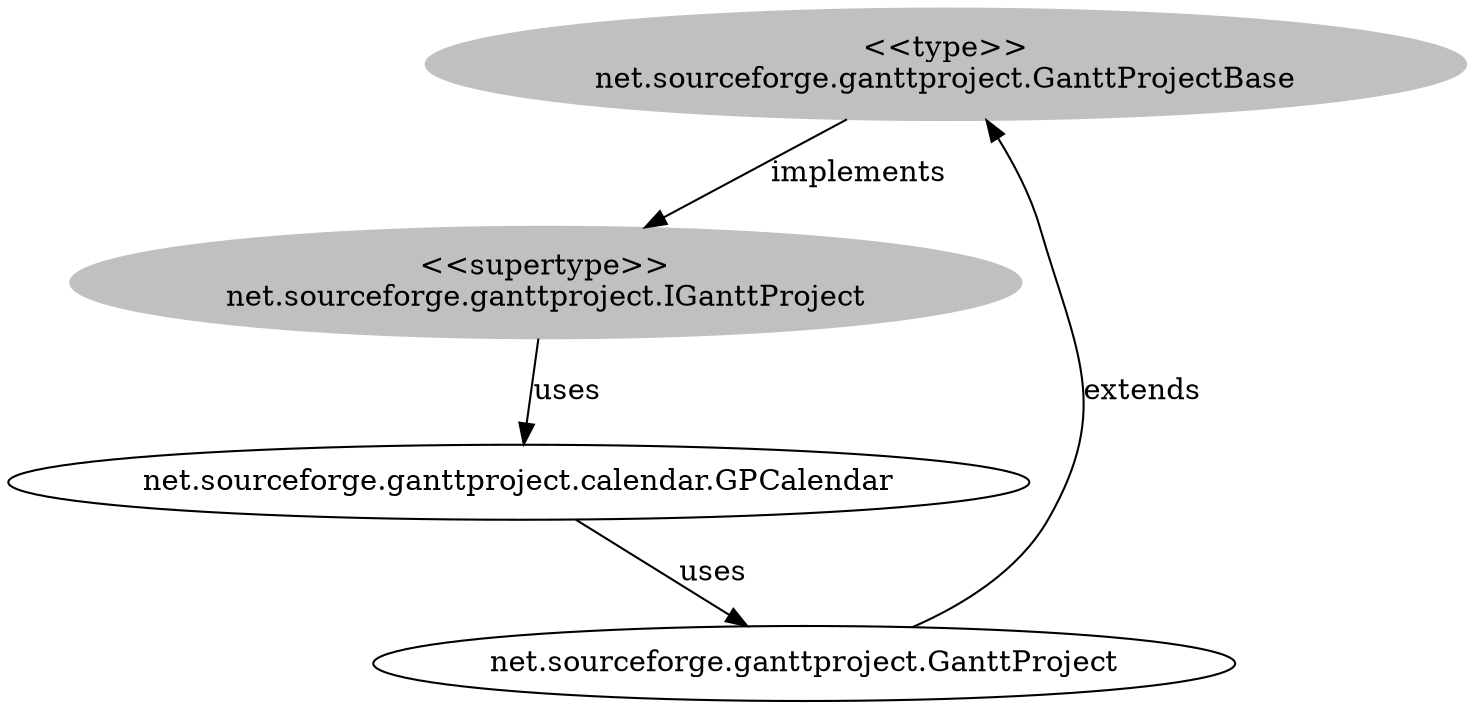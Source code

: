 digraph stk {
	net_sourceforge_ganttproject_GanttProjectBase [label="<<type>>
net.sourceforge.ganttproject.GanttProjectBase",style=filled,color="grey"];
	net_sourceforge_ganttproject_IGanttProject [label="<<supertype>>
net.sourceforge.ganttproject.IGanttProject",style=filled,color="grey"];
	net_sourceforge_ganttproject_GanttProject [label="net.sourceforge.ganttproject.GanttProject"];
	net_sourceforge_ganttproject_calendar_GPCalendar [label="net.sourceforge.ganttproject.calendar.GPCalendar"];
	net_sourceforge_ganttproject_GanttProjectBase -> net_sourceforge_ganttproject_IGanttProject [label=implements];
	net_sourceforge_ganttproject_IGanttProject -> net_sourceforge_ganttproject_calendar_GPCalendar [label=uses];
	net_sourceforge_ganttproject_calendar_GPCalendar -> net_sourceforge_ganttproject_GanttProject [label=uses];
	net_sourceforge_ganttproject_GanttProject -> net_sourceforge_ganttproject_GanttProjectBase [label=extends];
}
